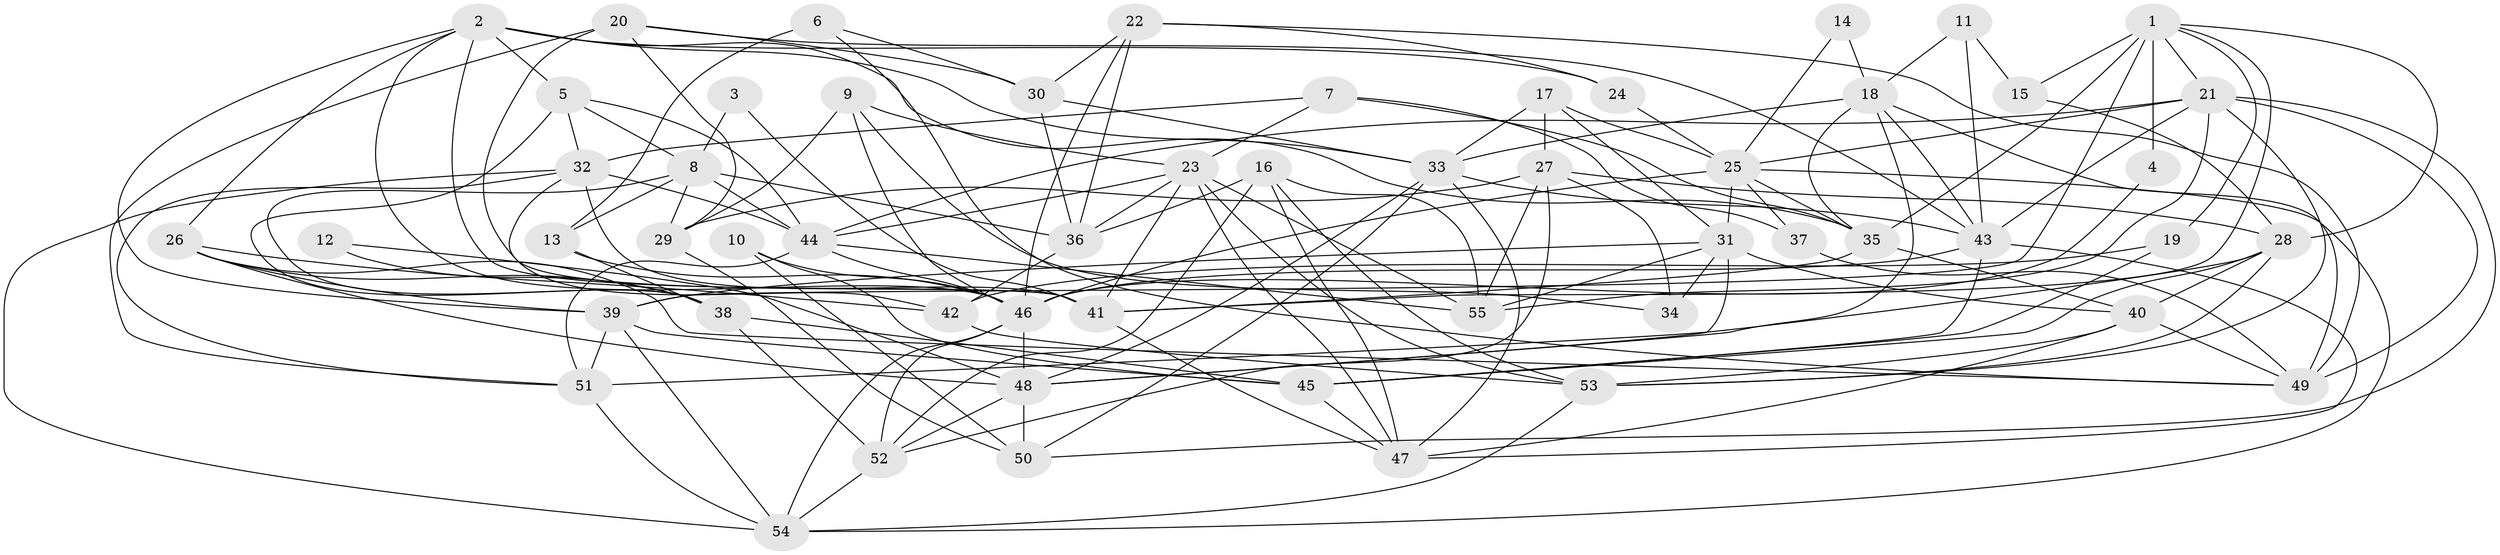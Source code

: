 // original degree distribution, {5: 0.18181818181818182, 2: 0.19090909090909092, 4: 0.2727272727272727, 8: 0.02727272727272727, 3: 0.20909090909090908, 7: 0.06363636363636363, 6: 0.05454545454545454}
// Generated by graph-tools (version 1.1) at 2025/26/03/09/25 03:26:12]
// undirected, 55 vertices, 157 edges
graph export_dot {
graph [start="1"]
  node [color=gray90,style=filled];
  1;
  2;
  3;
  4;
  5;
  6;
  7;
  8;
  9;
  10;
  11;
  12;
  13;
  14;
  15;
  16;
  17;
  18;
  19;
  20;
  21;
  22;
  23;
  24;
  25;
  26;
  27;
  28;
  29;
  30;
  31;
  32;
  33;
  34;
  35;
  36;
  37;
  38;
  39;
  40;
  41;
  42;
  43;
  44;
  45;
  46;
  47;
  48;
  49;
  50;
  51;
  52;
  53;
  54;
  55;
  1 -- 4 [weight=1.0];
  1 -- 15 [weight=1.0];
  1 -- 19 [weight=1.0];
  1 -- 21 [weight=1.0];
  1 -- 28 [weight=1.0];
  1 -- 35 [weight=1.0];
  1 -- 39 [weight=2.0];
  1 -- 41 [weight=1.0];
  2 -- 5 [weight=1.0];
  2 -- 24 [weight=1.0];
  2 -- 26 [weight=1.0];
  2 -- 33 [weight=1.0];
  2 -- 35 [weight=1.0];
  2 -- 39 [weight=1.0];
  2 -- 41 [weight=1.0];
  2 -- 46 [weight=1.0];
  3 -- 8 [weight=1.0];
  3 -- 41 [weight=1.0];
  4 -- 46 [weight=1.0];
  5 -- 8 [weight=2.0];
  5 -- 32 [weight=1.0];
  5 -- 38 [weight=1.0];
  5 -- 44 [weight=1.0];
  6 -- 13 [weight=2.0];
  6 -- 30 [weight=1.0];
  6 -- 49 [weight=1.0];
  7 -- 23 [weight=1.0];
  7 -- 32 [weight=1.0];
  7 -- 35 [weight=1.0];
  7 -- 37 [weight=1.0];
  8 -- 13 [weight=1.0];
  8 -- 29 [weight=1.0];
  8 -- 36 [weight=1.0];
  8 -- 38 [weight=1.0];
  8 -- 44 [weight=1.0];
  9 -- 23 [weight=1.0];
  9 -- 29 [weight=1.0];
  9 -- 34 [weight=1.0];
  9 -- 46 [weight=1.0];
  10 -- 45 [weight=2.0];
  10 -- 46 [weight=1.0];
  10 -- 50 [weight=1.0];
  11 -- 15 [weight=1.0];
  11 -- 18 [weight=1.0];
  11 -- 43 [weight=1.0];
  12 -- 38 [weight=1.0];
  12 -- 48 [weight=1.0];
  13 -- 38 [weight=1.0];
  13 -- 46 [weight=1.0];
  14 -- 18 [weight=1.0];
  14 -- 25 [weight=1.0];
  15 -- 28 [weight=1.0];
  16 -- 36 [weight=1.0];
  16 -- 47 [weight=1.0];
  16 -- 52 [weight=1.0];
  16 -- 53 [weight=1.0];
  16 -- 55 [weight=1.0];
  17 -- 25 [weight=1.0];
  17 -- 27 [weight=1.0];
  17 -- 31 [weight=1.0];
  17 -- 33 [weight=1.0];
  18 -- 33 [weight=1.0];
  18 -- 35 [weight=1.0];
  18 -- 43 [weight=1.0];
  18 -- 48 [weight=1.0];
  18 -- 49 [weight=1.0];
  19 -- 42 [weight=1.0];
  19 -- 45 [weight=2.0];
  20 -- 29 [weight=1.0];
  20 -- 30 [weight=1.0];
  20 -- 41 [weight=1.0];
  20 -- 43 [weight=1.0];
  20 -- 51 [weight=1.0];
  21 -- 25 [weight=1.0];
  21 -- 43 [weight=1.0];
  21 -- 44 [weight=1.0];
  21 -- 49 [weight=1.0];
  21 -- 50 [weight=1.0];
  21 -- 53 [weight=1.0];
  21 -- 55 [weight=1.0];
  22 -- 24 [weight=1.0];
  22 -- 30 [weight=1.0];
  22 -- 36 [weight=1.0];
  22 -- 46 [weight=1.0];
  22 -- 49 [weight=1.0];
  23 -- 36 [weight=1.0];
  23 -- 41 [weight=1.0];
  23 -- 44 [weight=1.0];
  23 -- 47 [weight=1.0];
  23 -- 53 [weight=1.0];
  23 -- 55 [weight=1.0];
  24 -- 25 [weight=1.0];
  25 -- 31 [weight=1.0];
  25 -- 35 [weight=1.0];
  25 -- 37 [weight=1.0];
  25 -- 46 [weight=1.0];
  25 -- 54 [weight=1.0];
  26 -- 38 [weight=1.0];
  26 -- 39 [weight=1.0];
  26 -- 42 [weight=1.0];
  26 -- 48 [weight=1.0];
  26 -- 49 [weight=1.0];
  27 -- 28 [weight=1.0];
  27 -- 29 [weight=1.0];
  27 -- 34 [weight=1.0];
  27 -- 52 [weight=1.0];
  27 -- 55 [weight=1.0];
  28 -- 40 [weight=1.0];
  28 -- 45 [weight=1.0];
  28 -- 51 [weight=1.0];
  28 -- 53 [weight=1.0];
  29 -- 50 [weight=1.0];
  30 -- 33 [weight=1.0];
  30 -- 36 [weight=1.0];
  31 -- 34 [weight=2.0];
  31 -- 39 [weight=1.0];
  31 -- 40 [weight=1.0];
  31 -- 48 [weight=1.0];
  31 -- 55 [weight=1.0];
  32 -- 41 [weight=1.0];
  32 -- 42 [weight=1.0];
  32 -- 44 [weight=1.0];
  32 -- 51 [weight=1.0];
  32 -- 54 [weight=1.0];
  33 -- 43 [weight=1.0];
  33 -- 47 [weight=1.0];
  33 -- 48 [weight=1.0];
  33 -- 50 [weight=1.0];
  35 -- 40 [weight=1.0];
  35 -- 41 [weight=1.0];
  36 -- 42 [weight=1.0];
  37 -- 49 [weight=1.0];
  38 -- 45 [weight=1.0];
  38 -- 52 [weight=1.0];
  39 -- 45 [weight=1.0];
  39 -- 51 [weight=1.0];
  39 -- 54 [weight=1.0];
  40 -- 47 [weight=1.0];
  40 -- 49 [weight=1.0];
  40 -- 53 [weight=1.0];
  41 -- 47 [weight=1.0];
  42 -- 53 [weight=1.0];
  43 -- 45 [weight=1.0];
  43 -- 46 [weight=1.0];
  43 -- 47 [weight=1.0];
  44 -- 46 [weight=1.0];
  44 -- 51 [weight=1.0];
  44 -- 55 [weight=1.0];
  45 -- 47 [weight=1.0];
  46 -- 48 [weight=1.0];
  46 -- 52 [weight=1.0];
  46 -- 54 [weight=1.0];
  48 -- 50 [weight=1.0];
  48 -- 52 [weight=1.0];
  51 -- 54 [weight=1.0];
  52 -- 54 [weight=1.0];
  53 -- 54 [weight=1.0];
}
